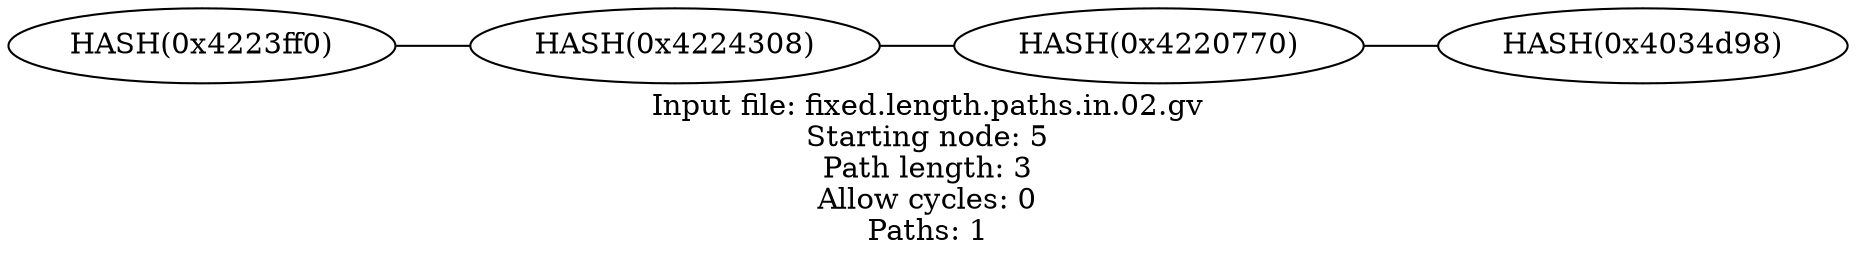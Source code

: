 graph fixed_length_paths
{
	label = "Input file: fixed.length.paths.in.02.gv\nStarting node: 5\nPath length: 3\nAllow cycles: 0\nPaths: 1" rankdir = LR

	"5" [label = "HASH(0x4223ff0)"]
	"7" [label = "HASH(0x4224308)"]
	"9" [label = "HASH(0x4220770)"]
	"6" [label = "HASH(0x4034d98)"]

	"5"  --  "7"  --  "9"  --  "6"
}
